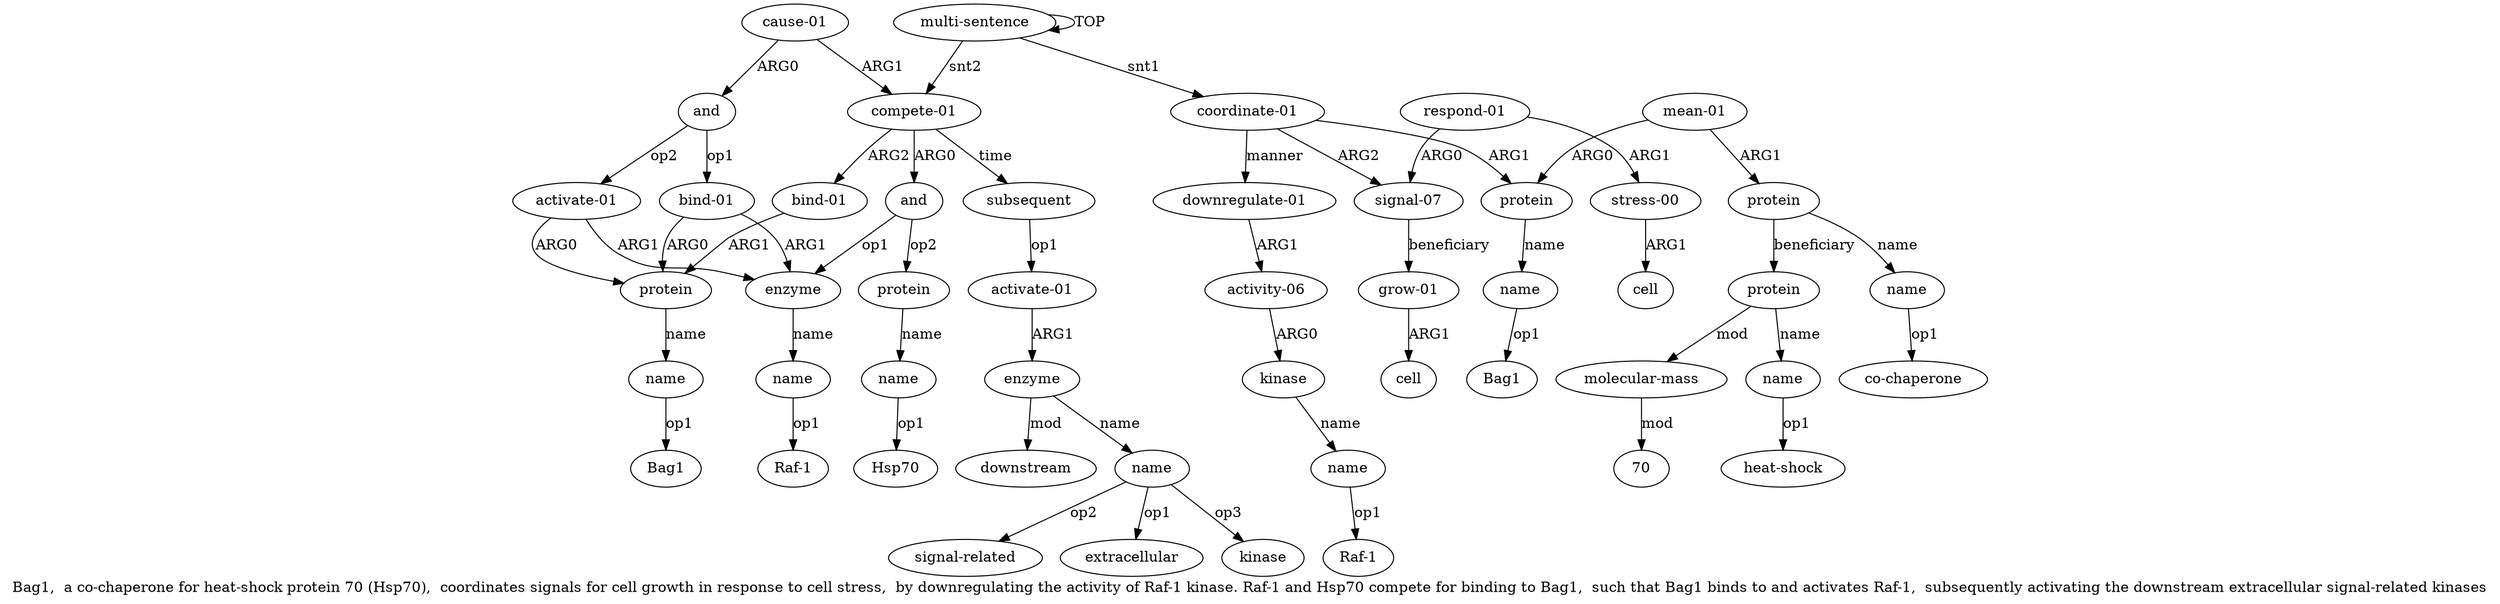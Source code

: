 digraph  {
	graph [label="Bag1,  a co-chaperone for heat-shock protein 70 (Hsp70),  coordinates signals for cell growth in response to cell stress,  by downregulating \
the activity of Raf-1 kinase. Raf-1 and Hsp70 compete for binding to Bag1,  such that Bag1 binds to and activates Raf-1,  subsequently \
activating the downstream extracellular signal-related kinases"];
	node [label="\N"];
	a20	 [color=black,
		gold_ind=20,
		gold_label="compete-01",
		label="compete-01",
		test_ind=20,
		test_label="compete-01"];
	a21	 [color=black,
		gold_ind=21,
		gold_label=and,
		label=and,
		test_ind=21,
		test_label=and];
	a20 -> a21 [key=0,
	color=black,
	gold_label=ARG0,
	label=ARG0,
	test_label=ARG0];
a26 [color=black,
	gold_ind=26,
	gold_label="bind-01",
	label="bind-01",
	test_ind=26,
	test_label="bind-01"];
a20 -> a26 [key=0,
color=black,
gold_label=ARG2,
label=ARG2,
test_label=ARG2];
a33 [color=black,
gold_ind=33,
gold_label=subsequent,
label=subsequent,
test_ind=33,
test_label=subsequent];
a20 -> a33 [key=0,
color=black,
gold_label=time,
label=time,
test_label=time];
a22 [color=black,
gold_ind=22,
gold_label=enzyme,
label=enzyme,
test_ind=22,
test_label=enzyme];
a21 -> a22 [key=0,
color=black,
gold_label=op1,
label=op1,
test_label=op1];
a24 [color=black,
gold_ind=24,
gold_label=protein,
label=protein,
test_ind=24,
test_label=protein];
a21 -> a24 [key=0,
color=black,
gold_label=op2,
label=op2,
test_label=op2];
a23 [color=black,
gold_ind=23,
gold_label=name,
label=name,
test_ind=23,
test_label=name];
a22 -> a23 [key=0,
color=black,
gold_label=name,
label=name,
test_label=name];
"a23 Raf-1" [color=black,
gold_ind=-1,
gold_label="Raf-1",
label="Raf-1",
test_ind=-1,
test_label="Raf-1"];
a23 -> "a23 Raf-1" [key=0,
color=black,
gold_label=op1,
label=op1,
test_label=op1];
a25 [color=black,
gold_ind=25,
gold_label=name,
label=name,
test_ind=25,
test_label=name];
a24 -> a25 [key=0,
color=black,
gold_label=name,
label=name,
test_label=name];
"a25 Hsp70" [color=black,
gold_ind=-1,
gold_label=Hsp70,
label=Hsp70,
test_ind=-1,
test_label=Hsp70];
a25 -> "a25 Hsp70" [key=0,
color=black,
gold_label=op1,
label=op1,
test_label=op1];
a27 [color=black,
gold_ind=27,
gold_label=protein,
label=protein,
test_ind=27,
test_label=protein];
a26 -> a27 [key=0,
color=black,
gold_label=ARG1,
label=ARG1,
test_label=ARG1];
a28 [color=black,
gold_ind=28,
gold_label=name,
label=name,
test_ind=28,
test_label=name];
a27 -> a28 [key=0,
color=black,
gold_label=name,
label=name,
test_label=name];
"a28 Bag1" [color=black,
gold_ind=-1,
gold_label=Bag1,
label=Bag1,
test_ind=-1,
test_label=Bag1];
a28 -> "a28 Bag1" [key=0,
color=black,
gold_label=op1,
label=op1,
test_label=op1];
a29 [color=black,
gold_ind=29,
gold_label="cause-01",
label="cause-01",
test_ind=29,
test_label="cause-01"];
a29 -> a20 [key=0,
color=black,
gold_label=ARG1,
label=ARG1,
test_label=ARG1];
a30 [color=black,
gold_ind=30,
gold_label=and,
label=and,
test_ind=30,
test_label=and];
a29 -> a30 [key=0,
color=black,
gold_label=ARG0,
label=ARG0,
test_label=ARG0];
a31 [color=black,
gold_ind=31,
gold_label="bind-01",
label="bind-01",
test_ind=31,
test_label="bind-01"];
a31 -> a22 [key=0,
color=black,
gold_label=ARG1,
label=ARG1,
test_label=ARG1];
a31 -> a27 [key=0,
color=black,
gold_label=ARG0,
label=ARG0,
test_label=ARG0];
a30 -> a31 [key=0,
color=black,
gold_label=op1,
label=op1,
test_label=op1];
a32 [color=black,
gold_ind=32,
gold_label="activate-01",
label="activate-01",
test_ind=32,
test_label="activate-01"];
a30 -> a32 [key=0,
color=black,
gold_label=op2,
label=op2,
test_label=op2];
a37 [color=black,
gold_ind=37,
gold_label=downstream,
label=downstream,
test_ind=37,
test_label=downstream];
a36 [color=black,
gold_ind=36,
gold_label=name,
label=name,
test_ind=36,
test_label=name];
"a36 kinase" [color=black,
gold_ind=-1,
gold_label=kinase,
label=kinase,
test_ind=-1,
test_label=kinase];
a36 -> "a36 kinase" [key=0,
color=black,
gold_label=op3,
label=op3,
test_label=op3];
"a36 signal-related" [color=black,
gold_ind=-1,
gold_label="signal-related",
label="signal-related",
test_ind=-1,
test_label="signal-related"];
a36 -> "a36 signal-related" [key=0,
color=black,
gold_label=op2,
label=op2,
test_label=op2];
"a36 extracellular" [color=black,
gold_ind=-1,
gold_label=extracellular,
label=extracellular,
test_ind=-1,
test_label=extracellular];
a36 -> "a36 extracellular" [key=0,
color=black,
gold_label=op1,
label=op1,
test_label=op1];
a34 [color=black,
gold_ind=34,
gold_label="activate-01",
label="activate-01",
test_ind=34,
test_label="activate-01"];
a33 -> a34 [key=0,
color=black,
gold_label=op1,
label=op1,
test_label=op1];
a35 [color=black,
gold_ind=35,
gold_label=enzyme,
label=enzyme,
test_ind=35,
test_label=enzyme];
a35 -> a37 [key=0,
color=black,
gold_label=mod,
label=mod,
test_label=mod];
a35 -> a36 [key=0,
color=black,
gold_label=name,
label=name,
test_label=name];
a34 -> a35 [key=0,
color=black,
gold_label=ARG1,
label=ARG1,
test_label=ARG1];
"a6 co-chaperone" [color=black,
gold_ind=-1,
gold_label="co-chaperone",
label="co-chaperone",
test_ind=-1,
test_label="co-chaperone"];
a32 -> a22 [key=0,
color=black,
gold_label=ARG1,
label=ARG1,
test_label=ARG1];
a32 -> a27 [key=0,
color=black,
gold_label=ARG0,
label=ARG0,
test_label=ARG0];
a15 [color=black,
gold_ind=15,
gold_label=cell,
label=cell,
test_ind=15,
test_label=cell];
a14 [color=black,
gold_ind=14,
gold_label="stress-00",
label="stress-00",
test_ind=14,
test_label="stress-00"];
a14 -> a15 [key=0,
color=black,
gold_label=ARG1,
label=ARG1,
test_label=ARG1];
a17 [color=black,
gold_ind=17,
gold_label="activity-06",
label="activity-06",
test_ind=17,
test_label="activity-06"];
a18 [color=black,
gold_ind=18,
gold_label=kinase,
label=kinase,
test_ind=18,
test_label=kinase];
a17 -> a18 [key=0,
color=black,
gold_label=ARG0,
label=ARG0,
test_label=ARG0];
a16 [color=black,
gold_ind=16,
gold_label="downregulate-01",
label="downregulate-01",
test_ind=16,
test_label="downregulate-01"];
a16 -> a17 [key=0,
color=black,
gold_label=ARG1,
label=ARG1,
test_label=ARG1];
a11 [color=black,
gold_ind=11,
gold_label="grow-01",
label="grow-01",
test_ind=11,
test_label="grow-01"];
a12 [color=black,
gold_ind=12,
gold_label=cell,
label=cell,
test_ind=12,
test_label=cell];
a11 -> a12 [key=0,
color=black,
gold_label=ARG1,
label=ARG1,
test_label=ARG1];
a10 [color=black,
gold_ind=10,
gold_label="signal-07",
label="signal-07",
test_ind=10,
test_label="signal-07"];
a10 -> a11 [key=0,
color=black,
gold_label=beneficiary,
label=beneficiary,
test_label=beneficiary];
a13 [color=black,
gold_ind=13,
gold_label="respond-01",
label="respond-01",
test_ind=13,
test_label="respond-01"];
a13 -> a14 [key=0,
color=black,
gold_label=ARG1,
label=ARG1,
test_label=ARG1];
a13 -> a10 [key=0,
color=black,
gold_label=ARG0,
label=ARG0,
test_label=ARG0];
a19 [color=black,
gold_ind=19,
gold_label=name,
label=name,
test_ind=19,
test_label=name];
"a19 Raf-1" [color=black,
gold_ind=-1,
gold_label="Raf-1",
label="Raf-1",
test_ind=-1,
test_label="Raf-1"];
a19 -> "a19 Raf-1" [key=0,
color=black,
gold_label=op1,
label=op1,
test_label=op1];
a18 -> a19 [key=0,
color=black,
gold_label=name,
label=name,
test_label=name];
a1 [color=black,
gold_ind=1,
gold_label="coordinate-01",
label="coordinate-01",
test_ind=1,
test_label="coordinate-01"];
a1 -> a16 [key=0,
color=black,
gold_label=manner,
label=manner,
test_label=manner];
a1 -> a10 [key=0,
color=black,
gold_label=ARG2,
label=ARG2,
test_label=ARG2];
a2 [color=black,
gold_ind=2,
gold_label=protein,
label=protein,
test_ind=2,
test_label=protein];
a1 -> a2 [key=0,
color=black,
gold_label=ARG1,
label=ARG1,
test_label=ARG1];
a0 [color=black,
gold_ind=0,
gold_label="multi-sentence",
label="multi-sentence",
test_ind=0,
test_label="multi-sentence"];
a0 -> a20 [key=0,
color=black,
gold_label=snt2,
label=snt2,
test_label=snt2];
a0 -> a1 [key=0,
color=black,
gold_label=snt1,
label=snt1,
test_label=snt1];
a0 -> a0 [key=0,
color=black,
gold_label=TOP,
label=TOP,
test_label=TOP];
a3 [color=black,
gold_ind=3,
gold_label=name,
label=name,
test_ind=3,
test_label=name];
"a3 Bag1" [color=black,
gold_ind=-1,
gold_label=Bag1,
label=Bag1,
test_ind=-1,
test_label=Bag1];
a3 -> "a3 Bag1" [key=0,
color=black,
gold_label=op1,
label=op1,
test_label=op1];
a2 -> a3 [key=0,
color=black,
gold_label=name,
label=name,
test_label=name];
a5 [color=black,
gold_ind=5,
gold_label=protein,
label=protein,
test_ind=5,
test_label=protein];
a7 [color=black,
gold_ind=7,
gold_label=protein,
label=protein,
test_ind=7,
test_label=protein];
a5 -> a7 [key=0,
color=black,
gold_label=beneficiary,
label=beneficiary,
test_label=beneficiary];
a6 [color=black,
gold_ind=6,
gold_label=name,
label=name,
test_ind=6,
test_label=name];
a5 -> a6 [key=0,
color=black,
gold_label=name,
label=name,
test_label=name];
a4 [color=black,
gold_ind=4,
gold_label="mean-01",
label="mean-01",
test_ind=4,
test_label="mean-01"];
a4 -> a2 [key=0,
color=black,
gold_label=ARG0,
label=ARG0,
test_label=ARG0];
a4 -> a5 [key=0,
color=black,
gold_label=ARG1,
label=ARG1,
test_label=ARG1];
a9 [color=black,
gold_ind=9,
gold_label="molecular-mass",
label="molecular-mass",
test_ind=9,
test_label="molecular-mass"];
a7 -> a9 [key=0,
color=black,
gold_label=mod,
label=mod,
test_label=mod];
a8 [color=black,
gold_ind=8,
gold_label=name,
label=name,
test_ind=8,
test_label=name];
a7 -> a8 [key=0,
color=black,
gold_label=name,
label=name,
test_label=name];
a6 -> "a6 co-chaperone" [key=0,
color=black,
gold_label=op1,
label=op1,
test_label=op1];
"a9 70" [color=black,
gold_ind=-1,
gold_label=70,
label=70,
test_ind=-1,
test_label=70];
a9 -> "a9 70" [key=0,
color=black,
gold_label=mod,
label=mod,
test_label=mod];
"a8 heat-shock" [color=black,
gold_ind=-1,
gold_label="heat-shock",
label="heat-shock",
test_ind=-1,
test_label="heat-shock"];
a8 -> "a8 heat-shock" [key=0,
color=black,
gold_label=op1,
label=op1,
test_label=op1];
}
